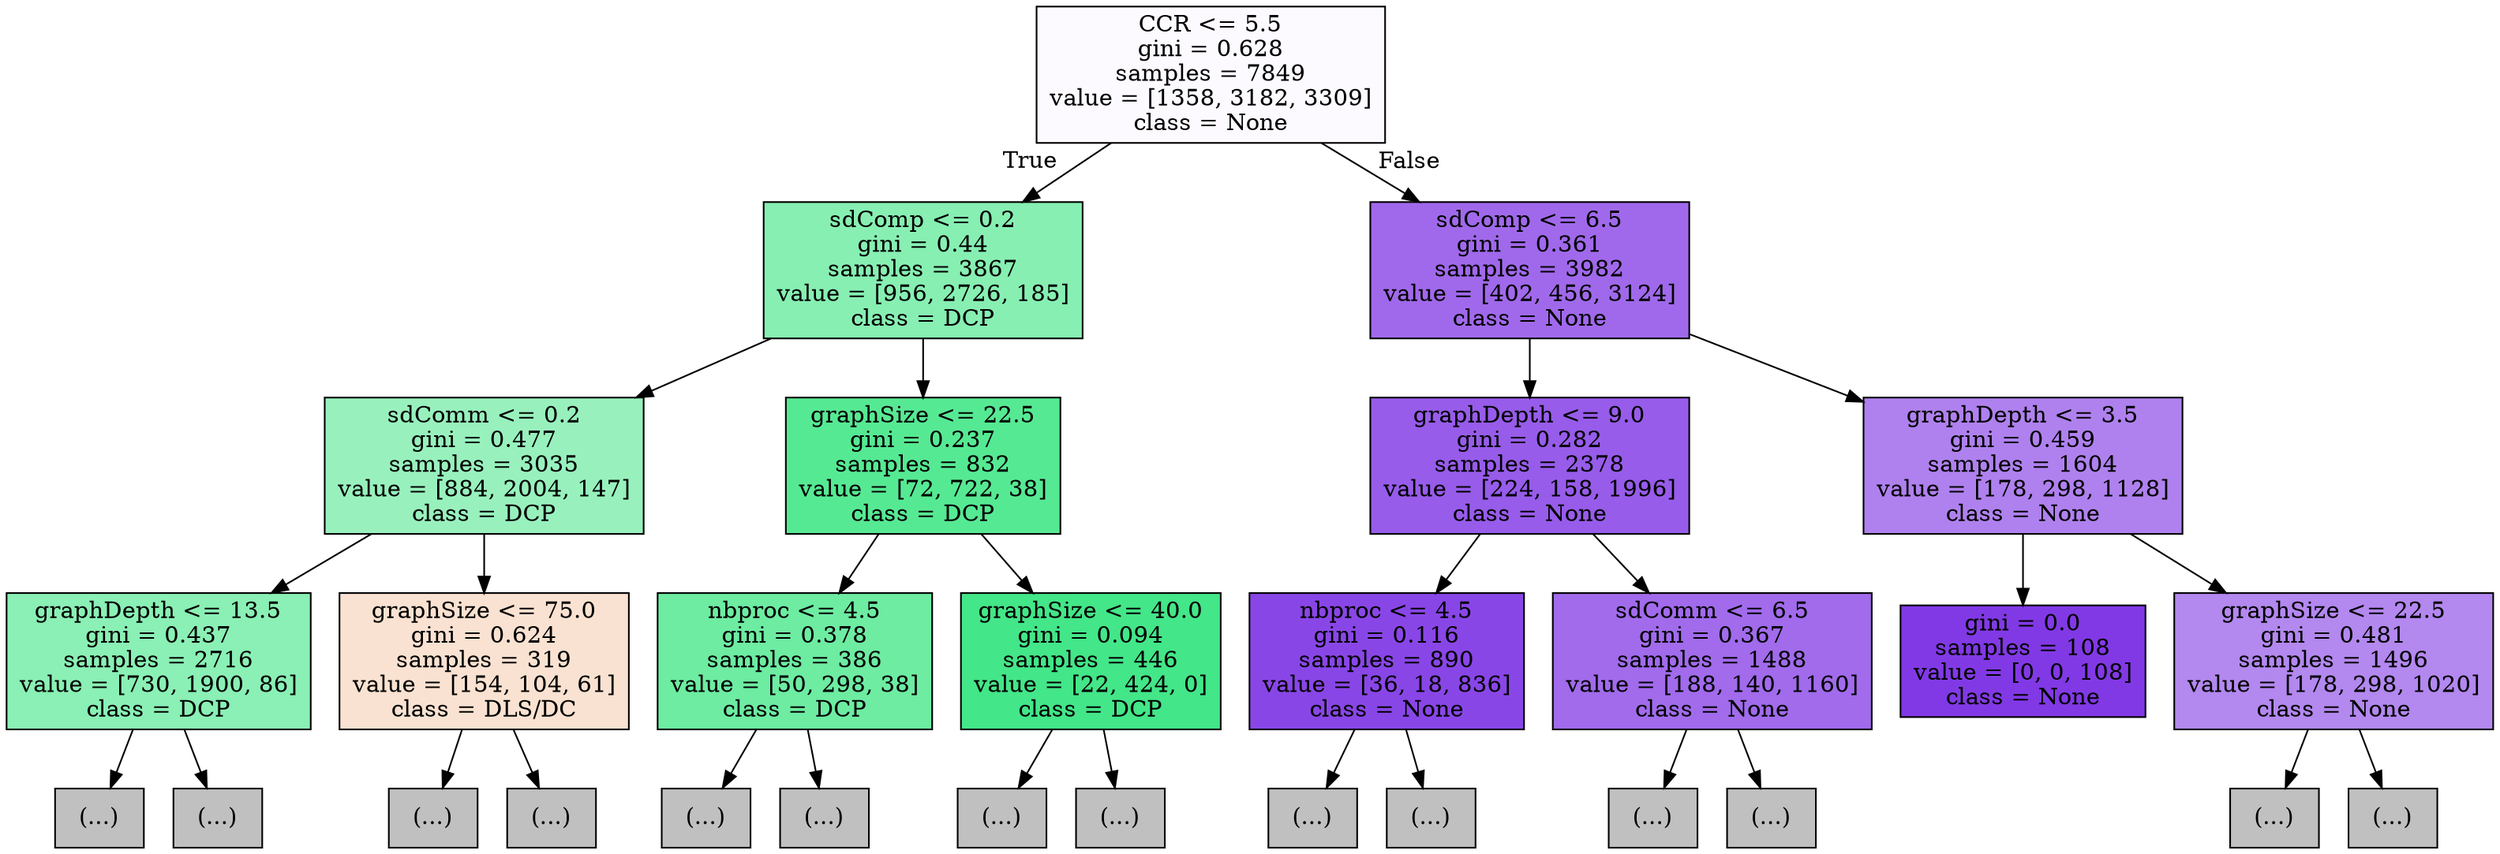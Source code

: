 digraph Tree {
node [shape=box, style="filled", color="black"] ;
0 [label="CCR <= 5.5\ngini = 0.628\nsamples = 7849\nvalue = [1358, 3182, 3309]\nclass = None", fillcolor="#fcfafe"] ;
1 [label="sdComp <= 0.2\ngini = 0.44\nsamples = 3867\nvalue = [956, 2726, 185]\nclass = DCP", fillcolor="#87efb2"] ;
0 -> 1 [labeldistance=2.5, labelangle=45, headlabel="True"] ;
2 [label="sdComm <= 0.2\ngini = 0.477\nsamples = 3035\nvalue = [884, 2004, 147]\nclass = DCP", fillcolor="#98f1bd"] ;
1 -> 2 ;
3 [label="graphDepth <= 13.5\ngini = 0.437\nsamples = 2716\nvalue = [730, 1900, 86]\nclass = DCP", fillcolor="#8af0b5"] ;
2 -> 3 ;
4 [label="(...)", fillcolor="#C0C0C0"] ;
3 -> 4 ;
153 [label="(...)", fillcolor="#C0C0C0"] ;
3 -> 153 ;
220 [label="graphSize <= 75.0\ngini = 0.624\nsamples = 319\nvalue = [154, 104, 61]\nclass = DLS/DC", fillcolor="#f9e2d1"] ;
2 -> 220 ;
221 [label="(...)", fillcolor="#C0C0C0"] ;
220 -> 221 ;
252 [label="(...)", fillcolor="#C0C0C0"] ;
220 -> 252 ;
259 [label="graphSize <= 22.5\ngini = 0.237\nsamples = 832\nvalue = [72, 722, 38]\nclass = DCP", fillcolor="#56e993"] ;
1 -> 259 ;
260 [label="nbproc <= 4.5\ngini = 0.378\nsamples = 386\nvalue = [50, 298, 38]\nclass = DCP", fillcolor="#6deca2"] ;
259 -> 260 ;
261 [label="(...)", fillcolor="#C0C0C0"] ;
260 -> 261 ;
284 [label="(...)", fillcolor="#C0C0C0"] ;
260 -> 284 ;
297 [label="graphSize <= 40.0\ngini = 0.094\nsamples = 446\nvalue = [22, 424, 0]\nclass = DCP", fillcolor="#43e688"] ;
259 -> 297 ;
298 [label="(...)", fillcolor="#C0C0C0"] ;
297 -> 298 ;
319 [label="(...)", fillcolor="#C0C0C0"] ;
297 -> 319 ;
338 [label="sdComp <= 6.5\ngini = 0.361\nsamples = 3982\nvalue = [402, 456, 3124]\nclass = None", fillcolor="#a069eb"] ;
0 -> 338 [labeldistance=2.5, labelangle=-45, headlabel="False"] ;
339 [label="graphDepth <= 9.0\ngini = 0.282\nsamples = 2378\nvalue = [224, 158, 1996]\nclass = None", fillcolor="#975cea"] ;
338 -> 339 ;
340 [label="nbproc <= 4.5\ngini = 0.116\nsamples = 890\nvalue = [36, 18, 836]\nclass = None", fillcolor="#8946e7"] ;
339 -> 340 ;
341 [label="(...)", fillcolor="#C0C0C0"] ;
340 -> 341 ;
364 [label="(...)", fillcolor="#C0C0C0"] ;
340 -> 364 ;
371 [label="sdComm <= 6.5\ngini = 0.367\nsamples = 1488\nvalue = [188, 140, 1160]\nclass = None", fillcolor="#a16bec"] ;
339 -> 371 ;
372 [label="(...)", fillcolor="#C0C0C0"] ;
371 -> 372 ;
419 [label="(...)", fillcolor="#C0C0C0"] ;
371 -> 419 ;
440 [label="graphDepth <= 3.5\ngini = 0.459\nsamples = 1604\nvalue = [178, 298, 1128]\nclass = None", fillcolor="#af81ee"] ;
338 -> 440 ;
441 [label="gini = 0.0\nsamples = 108\nvalue = [0, 0, 108]\nclass = None", fillcolor="#8139e5"] ;
440 -> 441 ;
442 [label="graphSize <= 22.5\ngini = 0.481\nsamples = 1496\nvalue = [178, 298, 1020]\nclass = None", fillcolor="#b388ef"] ;
440 -> 442 ;
443 [label="(...)", fillcolor="#C0C0C0"] ;
442 -> 443 ;
454 [label="(...)", fillcolor="#C0C0C0"] ;
442 -> 454 ;
}